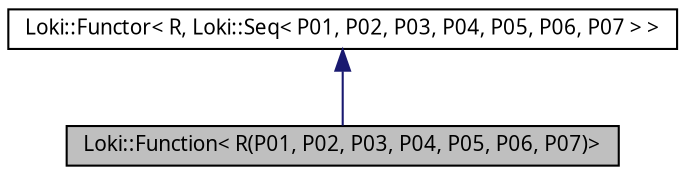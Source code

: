 digraph G
{
  bgcolor="transparent";
  edge [fontname="FreeSans.ttf",fontsize=10,labelfontname="FreeSans.ttf",labelfontsize=10];
  node [fontname="FreeSans.ttf",fontsize=10,shape=record];
  Node1 [label="Loki::Function\< R(P01, P02, P03, P04, P05, P06, P07)\>",height=0.2,width=0.4,color="black", fillcolor="grey75", style="filled" fontcolor="black"];
  Node2 -> Node1 [dir=back,color="midnightblue",fontsize=10,style="solid",fontname="FreeSans.ttf"];
  Node2 [label="Loki::Functor\< R, Loki::Seq\< P01, P02, P03, P04, P05, P06, P07 \> \>",height=0.2,width=0.4,color="black",URL="$a00160.html"];
}
